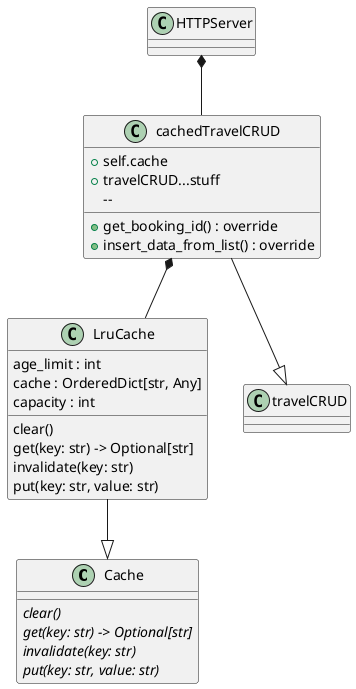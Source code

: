 @startuml classes_06-cache
set namespaceSeparator none
class "Cache" as app.model.cache.Cache {
  {abstract}clear()
  {abstract}get(key: str) -> Optional[str]
  {abstract}invalidate(key: str)
  {abstract}put(key: str, value: str)
}
class "LruCache" as app.model.cache.LruCache {
  age_limit : int
  cache : OrderedDict[str, Any]
  capacity : int
  clear()
  get(key: str) -> Optional[str]
  invalidate(key: str)
  put(key: str, value: str)
}
class cachedTravelCRUD{
  + self.cache
  + travelCRUD...stuff
  -- 
  + get_booking_id() : override
  + insert_data_from_list() : override
}

app.model.cache.LruCache --|> app.model.cache.Cache
HTTPServer *-- cachedTravelCRUD
cachedTravelCRUD --|> travelCRUD
cachedTravelCRUD *-- app.model.cache.LruCache
@enduml
